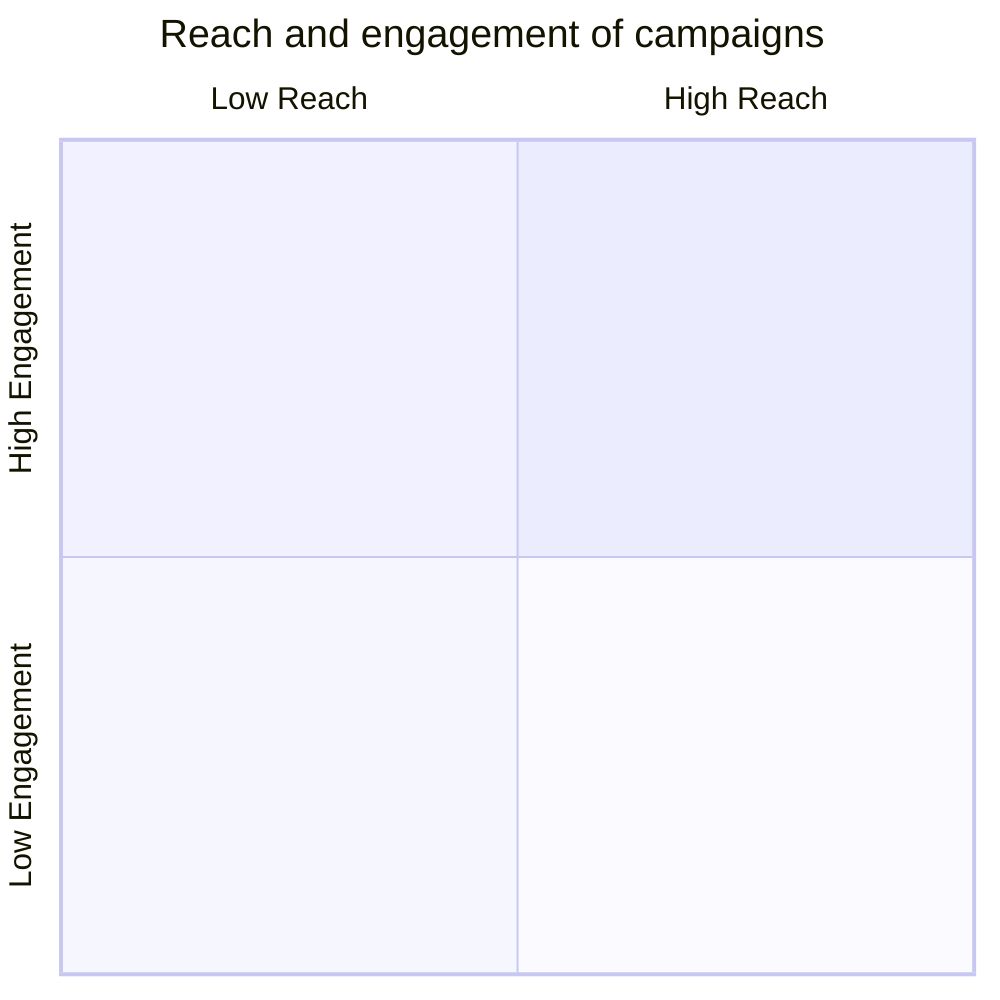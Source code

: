 %% SYNTAX TEST "source.mermaid" "quadrant chart test"

quadrantChart
%% <------------------ keyword.control.mermaid
    %% a comment
%%  ^^^^^^^^^^^^ comment
    title Reach and engagement of campaigns
%%  ^^^^^ keyword.control.mermaid
%%        ^^^^^^^^^^^^^^^^^^^^^^^^^^^^^^^^^ string
    x-axis Low Reach$&%/#.,?!*+='\-
%%  ^^^^^^ keyword.control.mermaid
%%         ^^^^^^^^^^^^^^^^^^^^^^^^ string
    x-axis Low Reach --> High Reach
%%  ^^^^^^ keyword.control.mermaid
%%         ^^^^^^^^^ string
%%                   ^^^ keyword.control.mermaid
%%                       ^^^^^^^^^^ string
    y-axis Low Engagement
%%  ^^^^^^ keyword.control.mermaid
%%         ^^^^^^^^^^^^^^ string
    y-axis Low Engagement --> High Engagement
%%  ^^^^^^ keyword.control.mermaid
%%         ^^^^^^^^^^^^^^ string
%%                        ^^^ keyword.control.mermaid
%%                            ^^^^^^^^^^^^^^^ string